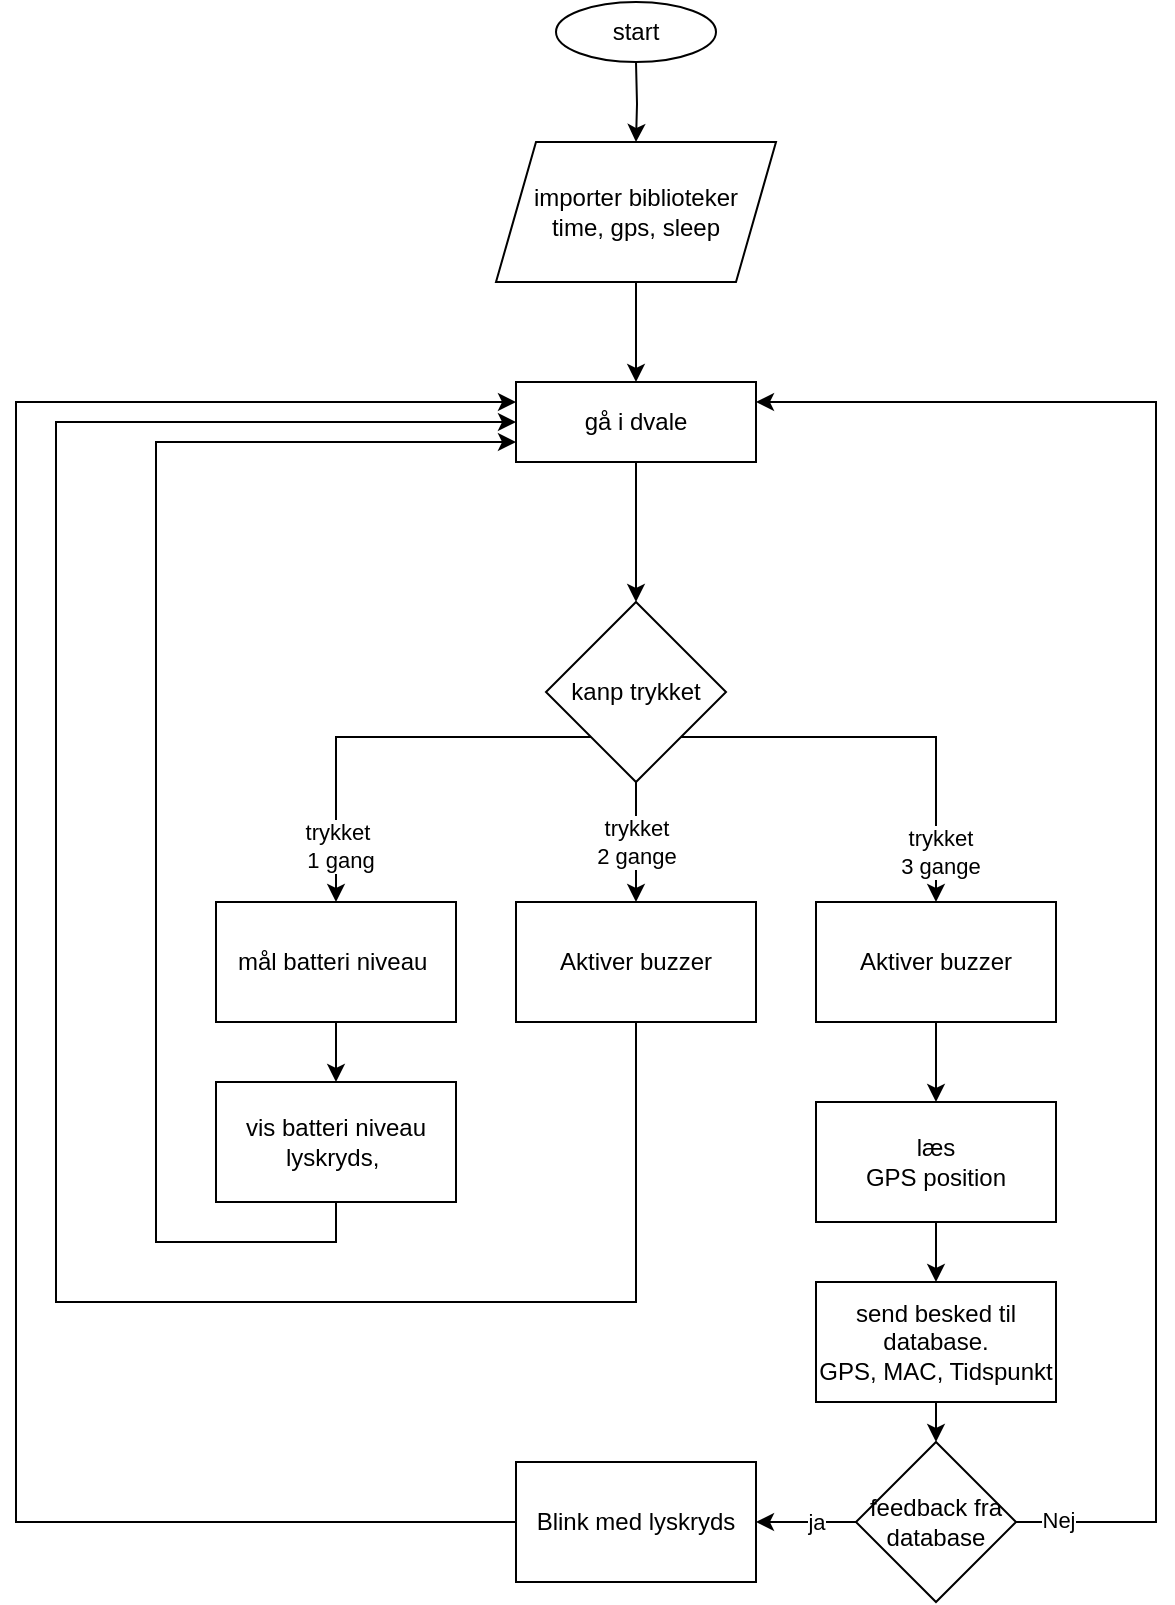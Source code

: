 <mxfile version="20.8.16" type="device"><diagram name="Page-1" id="iOFUogcEtSQrWvLeIwyB"><mxGraphModel dx="953" dy="754" grid="1" gridSize="10" guides="1" tooltips="1" connect="1" arrows="1" fold="1" page="1" pageScale="1" pageWidth="1100" pageHeight="850" math="0" shadow="0"><root><mxCell id="0"/><mxCell id="1" parent="0"/><mxCell id="3meDup4kDzSJLt3zIJBR-5" style="edgeStyle=orthogonalEdgeStyle;rounded=0;orthogonalLoop=1;jettySize=auto;html=1;exitX=0.5;exitY=1;exitDx=0;exitDy=0;entryX=0.5;entryY=0;entryDx=0;entryDy=0;" edge="1" parent="1" target="3meDup4kDzSJLt3zIJBR-2"><mxGeometry relative="1" as="geometry"><mxPoint x="320.0" y="60" as="sourcePoint"/></mxGeometry></mxCell><mxCell id="3meDup4kDzSJLt3zIJBR-1" value="start" style="ellipse;whiteSpace=wrap;html=1;" vertex="1" parent="1"><mxGeometry x="280" y="30" width="80" height="30" as="geometry"/></mxCell><mxCell id="3meDup4kDzSJLt3zIJBR-4" value="" style="edgeStyle=orthogonalEdgeStyle;rounded=0;orthogonalLoop=1;jettySize=auto;html=1;" edge="1" parent="1" source="3meDup4kDzSJLt3zIJBR-2"><mxGeometry relative="1" as="geometry"><mxPoint x="320" y="220" as="targetPoint"/></mxGeometry></mxCell><mxCell id="3meDup4kDzSJLt3zIJBR-2" value="importer biblioteker&lt;br&gt;time, gps, sleep" style="shape=parallelogram;perimeter=parallelogramPerimeter;whiteSpace=wrap;html=1;fixedSize=1;" vertex="1" parent="1"><mxGeometry x="250" y="100" width="140" height="70" as="geometry"/></mxCell><mxCell id="3meDup4kDzSJLt3zIJBR-11" style="edgeStyle=orthogonalEdgeStyle;rounded=0;orthogonalLoop=1;jettySize=auto;html=1;exitX=1;exitY=1;exitDx=0;exitDy=0;" edge="1" parent="1" source="3meDup4kDzSJLt3zIJBR-6"><mxGeometry relative="1" as="geometry"><mxPoint x="470" y="480" as="targetPoint"/><Array as="points"><mxPoint x="470" y="398"/></Array></mxGeometry></mxCell><mxCell id="3meDup4kDzSJLt3zIJBR-12" value="trykket &lt;br&gt;3 gange" style="edgeLabel;html=1;align=center;verticalAlign=middle;resizable=0;points=[];" vertex="1" connectable="0" parent="3meDup4kDzSJLt3zIJBR-11"><mxGeometry x="0.758" y="2" relative="1" as="geometry"><mxPoint as="offset"/></mxGeometry></mxCell><mxCell id="3meDup4kDzSJLt3zIJBR-17" value="trykket&lt;br&gt;2 gange" style="edgeStyle=orthogonalEdgeStyle;rounded=0;orthogonalLoop=1;jettySize=auto;html=1;" edge="1" parent="1" source="3meDup4kDzSJLt3zIJBR-6" target="3meDup4kDzSJLt3zIJBR-7"><mxGeometry relative="1" as="geometry"/></mxCell><mxCell id="3meDup4kDzSJLt3zIJBR-27" style="edgeStyle=orthogonalEdgeStyle;rounded=0;orthogonalLoop=1;jettySize=auto;html=1;exitX=0;exitY=1;exitDx=0;exitDy=0;entryX=0.5;entryY=0;entryDx=0;entryDy=0;" edge="1" parent="1" source="3meDup4kDzSJLt3zIJBR-6" target="3meDup4kDzSJLt3zIJBR-24"><mxGeometry relative="1" as="geometry"/></mxCell><mxCell id="3meDup4kDzSJLt3zIJBR-28" value="trykket&amp;nbsp;&lt;br&gt;1 gang" style="edgeLabel;html=1;align=center;verticalAlign=middle;resizable=0;points=[];" vertex="1" connectable="0" parent="3meDup4kDzSJLt3zIJBR-27"><mxGeometry x="0.727" y="2" relative="1" as="geometry"><mxPoint as="offset"/></mxGeometry></mxCell><mxCell id="3meDup4kDzSJLt3zIJBR-6" value="kanp trykket" style="rhombus;whiteSpace=wrap;html=1;" vertex="1" parent="1"><mxGeometry x="275" y="330" width="90" height="90" as="geometry"/></mxCell><mxCell id="3meDup4kDzSJLt3zIJBR-21" style="edgeStyle=orthogonalEdgeStyle;rounded=0;orthogonalLoop=1;jettySize=auto;html=1;exitX=0.5;exitY=1;exitDx=0;exitDy=0;entryX=0;entryY=0.5;entryDx=0;entryDy=0;" edge="1" parent="1" source="3meDup4kDzSJLt3zIJBR-7" target="3meDup4kDzSJLt3zIJBR-19"><mxGeometry relative="1" as="geometry"><Array as="points"><mxPoint x="320" y="680"/><mxPoint x="30" y="680"/><mxPoint x="30" y="240"/></Array></mxGeometry></mxCell><mxCell id="3meDup4kDzSJLt3zIJBR-7" value="Aktiver buzzer" style="whiteSpace=wrap;html=1;" vertex="1" parent="1"><mxGeometry x="260" y="480" width="120" height="60" as="geometry"/></mxCell><mxCell id="3meDup4kDzSJLt3zIJBR-25" style="edgeStyle=orthogonalEdgeStyle;rounded=0;orthogonalLoop=1;jettySize=auto;html=1;entryX=0.5;entryY=0;entryDx=0;entryDy=0;" edge="1" parent="1" source="3meDup4kDzSJLt3zIJBR-18" target="3meDup4kDzSJLt3zIJBR-22"><mxGeometry relative="1" as="geometry"/></mxCell><mxCell id="3meDup4kDzSJLt3zIJBR-18" value="Aktiver buzzer" style="whiteSpace=wrap;html=1;" vertex="1" parent="1"><mxGeometry x="410" y="480" width="120" height="60" as="geometry"/></mxCell><mxCell id="3meDup4kDzSJLt3zIJBR-20" style="edgeStyle=orthogonalEdgeStyle;rounded=0;orthogonalLoop=1;jettySize=auto;html=1;exitX=0.5;exitY=1;exitDx=0;exitDy=0;entryX=0.5;entryY=0;entryDx=0;entryDy=0;" edge="1" parent="1" source="3meDup4kDzSJLt3zIJBR-19" target="3meDup4kDzSJLt3zIJBR-6"><mxGeometry relative="1" as="geometry"/></mxCell><mxCell id="3meDup4kDzSJLt3zIJBR-19" value="gå i dvale" style="rounded=0;whiteSpace=wrap;html=1;" vertex="1" parent="1"><mxGeometry x="260" y="220" width="120" height="40" as="geometry"/></mxCell><mxCell id="3meDup4kDzSJLt3zIJBR-26" style="edgeStyle=orthogonalEdgeStyle;rounded=0;orthogonalLoop=1;jettySize=auto;html=1;exitX=0.5;exitY=1;exitDx=0;exitDy=0;entryX=0.5;entryY=0;entryDx=0;entryDy=0;" edge="1" parent="1" source="3meDup4kDzSJLt3zIJBR-22" target="3meDup4kDzSJLt3zIJBR-23"><mxGeometry relative="1" as="geometry"/></mxCell><mxCell id="3meDup4kDzSJLt3zIJBR-22" value="læs&lt;br&gt;GPS position" style="rounded=0;whiteSpace=wrap;html=1;" vertex="1" parent="1"><mxGeometry x="410" y="580" width="120" height="60" as="geometry"/></mxCell><mxCell id="3meDup4kDzSJLt3zIJBR-39" style="edgeStyle=orthogonalEdgeStyle;rounded=0;orthogonalLoop=1;jettySize=auto;html=1;exitX=0.5;exitY=1;exitDx=0;exitDy=0;entryX=0.5;entryY=0;entryDx=0;entryDy=0;" edge="1" parent="1" source="3meDup4kDzSJLt3zIJBR-23" target="3meDup4kDzSJLt3zIJBR-35"><mxGeometry relative="1" as="geometry"/></mxCell><mxCell id="3meDup4kDzSJLt3zIJBR-23" value="send besked til database.&lt;br&gt;GPS, MAC, Tidspunkt" style="rounded=0;whiteSpace=wrap;html=1;" vertex="1" parent="1"><mxGeometry x="410" y="670" width="120" height="60" as="geometry"/></mxCell><mxCell id="3meDup4kDzSJLt3zIJBR-30" style="edgeStyle=orthogonalEdgeStyle;rounded=0;orthogonalLoop=1;jettySize=auto;html=1;exitX=0.5;exitY=1;exitDx=0;exitDy=0;entryX=0.5;entryY=0;entryDx=0;entryDy=0;" edge="1" parent="1" source="3meDup4kDzSJLt3zIJBR-24" target="3meDup4kDzSJLt3zIJBR-29"><mxGeometry relative="1" as="geometry"/></mxCell><mxCell id="3meDup4kDzSJLt3zIJBR-24" value="mål batteri niveau&amp;nbsp;" style="rounded=0;whiteSpace=wrap;html=1;" vertex="1" parent="1"><mxGeometry x="110" y="480" width="120" height="60" as="geometry"/></mxCell><mxCell id="3meDup4kDzSJLt3zIJBR-32" style="edgeStyle=orthogonalEdgeStyle;rounded=0;orthogonalLoop=1;jettySize=auto;html=1;exitX=0.5;exitY=1;exitDx=0;exitDy=0;entryX=0;entryY=0.75;entryDx=0;entryDy=0;" edge="1" parent="1" source="3meDup4kDzSJLt3zIJBR-29" target="3meDup4kDzSJLt3zIJBR-19"><mxGeometry relative="1" as="geometry"><mxPoint x="240" y="240" as="targetPoint"/><Array as="points"><mxPoint x="170" y="650"/><mxPoint x="80" y="650"/><mxPoint x="80" y="250"/></Array></mxGeometry></mxCell><mxCell id="3meDup4kDzSJLt3zIJBR-29" value="vis batteri niveau&lt;br&gt;lyskryds,&amp;nbsp;" style="rounded=0;whiteSpace=wrap;html=1;" vertex="1" parent="1"><mxGeometry x="110" y="570" width="120" height="60" as="geometry"/></mxCell><mxCell id="3meDup4kDzSJLt3zIJBR-36" value="ja" style="edgeStyle=orthogonalEdgeStyle;rounded=0;orthogonalLoop=1;jettySize=auto;html=1;exitX=0;exitY=0.5;exitDx=0;exitDy=0;" edge="1" parent="1" source="3meDup4kDzSJLt3zIJBR-35" target="3meDup4kDzSJLt3zIJBR-37"><mxGeometry x="-0.2" relative="1" as="geometry"><mxPoint x="290" y="789.529" as="targetPoint"/><mxPoint as="offset"/></mxGeometry></mxCell><mxCell id="3meDup4kDzSJLt3zIJBR-43" style="edgeStyle=orthogonalEdgeStyle;rounded=0;orthogonalLoop=1;jettySize=auto;html=1;exitX=1;exitY=0.5;exitDx=0;exitDy=0;entryX=1;entryY=0.25;entryDx=0;entryDy=0;" edge="1" parent="1" source="3meDup4kDzSJLt3zIJBR-35" target="3meDup4kDzSJLt3zIJBR-19"><mxGeometry relative="1" as="geometry"><Array as="points"><mxPoint x="580" y="790"/><mxPoint x="580" y="230"/></Array></mxGeometry></mxCell><mxCell id="3meDup4kDzSJLt3zIJBR-44" value="Nej" style="edgeLabel;html=1;align=center;verticalAlign=middle;resizable=0;points=[];" vertex="1" connectable="0" parent="3meDup4kDzSJLt3zIJBR-43"><mxGeometry x="-0.951" y="1" relative="1" as="geometry"><mxPoint as="offset"/></mxGeometry></mxCell><mxCell id="3meDup4kDzSJLt3zIJBR-35" value="feedback fra database" style="rhombus;whiteSpace=wrap;html=1;" vertex="1" parent="1"><mxGeometry x="430" y="750" width="80" height="80" as="geometry"/></mxCell><mxCell id="3meDup4kDzSJLt3zIJBR-42" style="edgeStyle=orthogonalEdgeStyle;rounded=0;orthogonalLoop=1;jettySize=auto;html=1;exitX=0;exitY=0.5;exitDx=0;exitDy=0;entryX=0;entryY=0.25;entryDx=0;entryDy=0;" edge="1" parent="1" source="3meDup4kDzSJLt3zIJBR-37" target="3meDup4kDzSJLt3zIJBR-19"><mxGeometry relative="1" as="geometry"><mxPoint x="10" y="210" as="targetPoint"/><Array as="points"><mxPoint x="10" y="790"/><mxPoint x="10" y="230"/></Array></mxGeometry></mxCell><mxCell id="3meDup4kDzSJLt3zIJBR-37" value="Blink med lyskryds" style="rounded=0;whiteSpace=wrap;html=1;" vertex="1" parent="1"><mxGeometry x="260" y="759.999" width="120" height="60" as="geometry"/></mxCell></root></mxGraphModel></diagram></mxfile>
